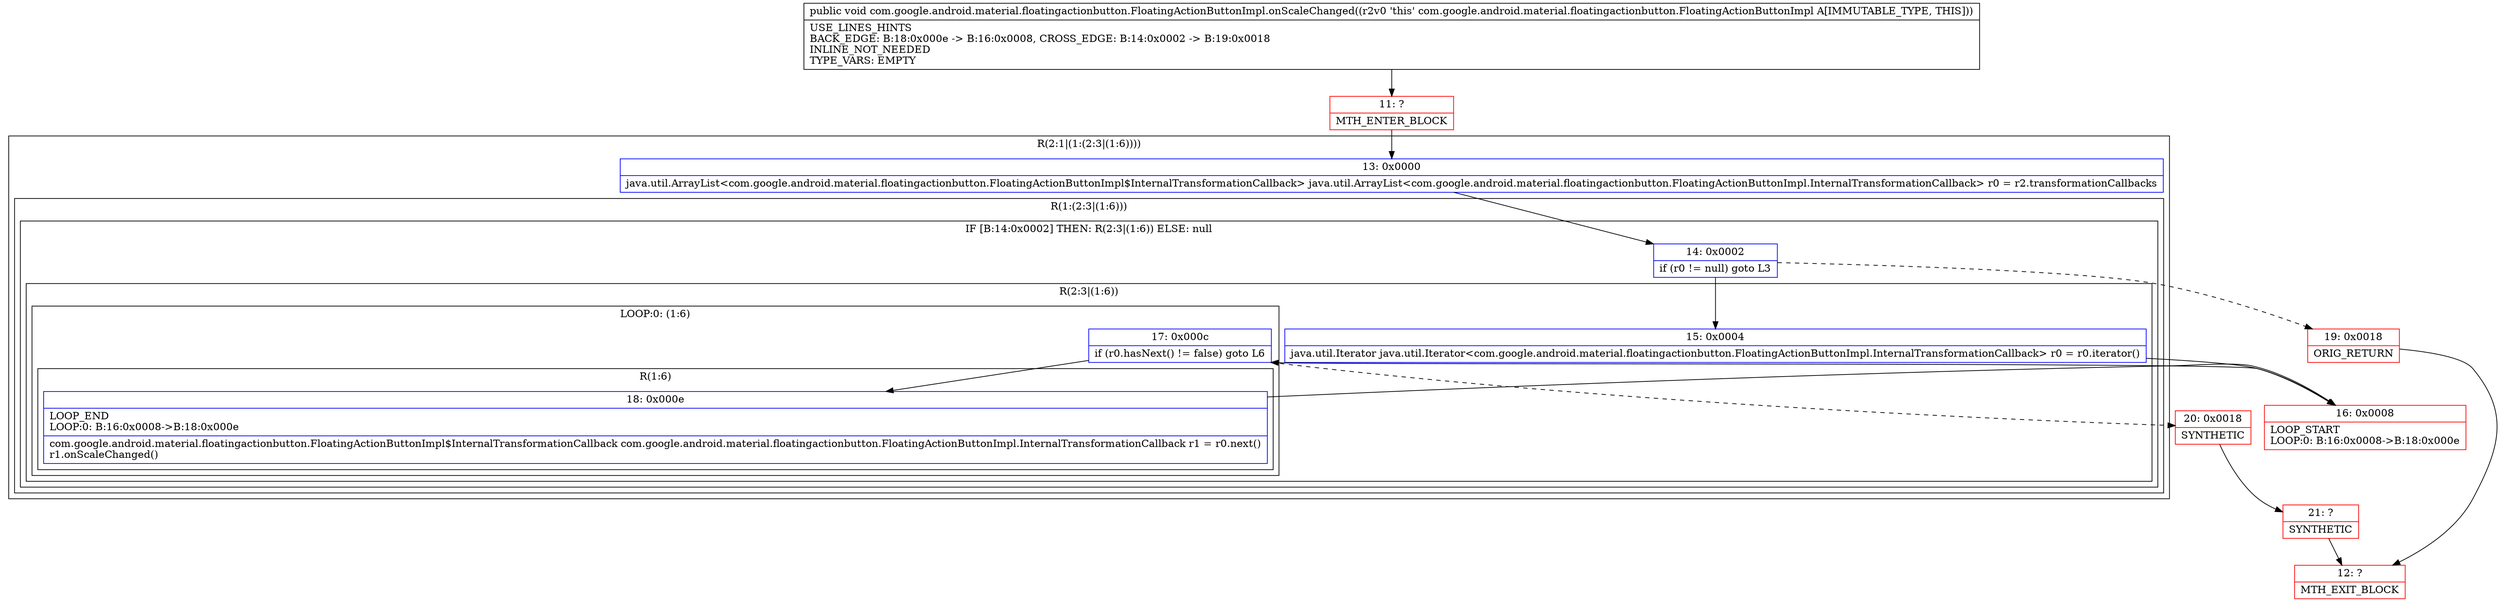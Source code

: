 digraph "CFG forcom.google.android.material.floatingactionbutton.FloatingActionButtonImpl.onScaleChanged()V" {
subgraph cluster_Region_896827839 {
label = "R(2:1|(1:(2:3|(1:6))))";
node [shape=record,color=blue];
Node_13 [shape=record,label="{13\:\ 0x0000|java.util.ArrayList\<com.google.android.material.floatingactionbutton.FloatingActionButtonImpl$InternalTransformationCallback\> java.util.ArrayList\<com.google.android.material.floatingactionbutton.FloatingActionButtonImpl.InternalTransformationCallback\> r0 = r2.transformationCallbacks\l}"];
subgraph cluster_Region_487920216 {
label = "R(1:(2:3|(1:6)))";
node [shape=record,color=blue];
subgraph cluster_IfRegion_1438999534 {
label = "IF [B:14:0x0002] THEN: R(2:3|(1:6)) ELSE: null";
node [shape=record,color=blue];
Node_14 [shape=record,label="{14\:\ 0x0002|if (r0 != null) goto L3\l}"];
subgraph cluster_Region_113713860 {
label = "R(2:3|(1:6))";
node [shape=record,color=blue];
Node_15 [shape=record,label="{15\:\ 0x0004|java.util.Iterator java.util.Iterator\<com.google.android.material.floatingactionbutton.FloatingActionButtonImpl.InternalTransformationCallback\> r0 = r0.iterator()\l}"];
subgraph cluster_LoopRegion_51929551 {
label = "LOOP:0: (1:6)";
node [shape=record,color=blue];
Node_17 [shape=record,label="{17\:\ 0x000c|if (r0.hasNext() != false) goto L6\l}"];
subgraph cluster_Region_317747562 {
label = "R(1:6)";
node [shape=record,color=blue];
Node_18 [shape=record,label="{18\:\ 0x000e|LOOP_END\lLOOP:0: B:16:0x0008\-\>B:18:0x000e\l|com.google.android.material.floatingactionbutton.FloatingActionButtonImpl$InternalTransformationCallback com.google.android.material.floatingactionbutton.FloatingActionButtonImpl.InternalTransformationCallback r1 = r0.next()\lr1.onScaleChanged()\l}"];
}
}
}
}
}
}
Node_11 [shape=record,color=red,label="{11\:\ ?|MTH_ENTER_BLOCK\l}"];
Node_16 [shape=record,color=red,label="{16\:\ 0x0008|LOOP_START\lLOOP:0: B:16:0x0008\-\>B:18:0x000e\l}"];
Node_20 [shape=record,color=red,label="{20\:\ 0x0018|SYNTHETIC\l}"];
Node_21 [shape=record,color=red,label="{21\:\ ?|SYNTHETIC\l}"];
Node_12 [shape=record,color=red,label="{12\:\ ?|MTH_EXIT_BLOCK\l}"];
Node_19 [shape=record,color=red,label="{19\:\ 0x0018|ORIG_RETURN\l}"];
MethodNode[shape=record,label="{public void com.google.android.material.floatingactionbutton.FloatingActionButtonImpl.onScaleChanged((r2v0 'this' com.google.android.material.floatingactionbutton.FloatingActionButtonImpl A[IMMUTABLE_TYPE, THIS]))  | USE_LINES_HINTS\lBACK_EDGE: B:18:0x000e \-\> B:16:0x0008, CROSS_EDGE: B:14:0x0002 \-\> B:19:0x0018\lINLINE_NOT_NEEDED\lTYPE_VARS: EMPTY\l}"];
MethodNode -> Node_11;Node_13 -> Node_14;
Node_14 -> Node_15;
Node_14 -> Node_19[style=dashed];
Node_15 -> Node_16;
Node_17 -> Node_18;
Node_17 -> Node_20[style=dashed];
Node_18 -> Node_16;
Node_11 -> Node_13;
Node_16 -> Node_17;
Node_20 -> Node_21;
Node_21 -> Node_12;
Node_19 -> Node_12;
}

